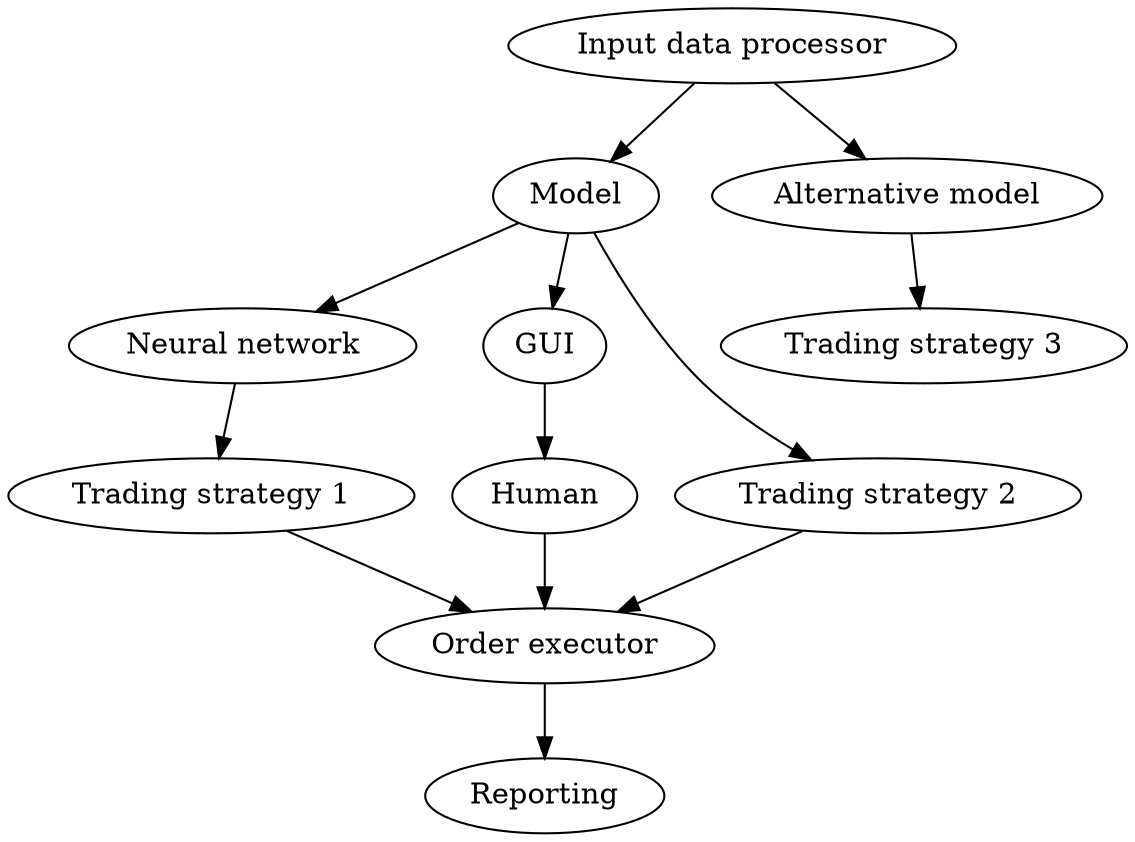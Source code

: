 digraph multi_agent_example2 {

	"Input data processor" -> "Model"
	"Model" -> "Neural network"
	"Neural network" -> "Trading strategy 1"
	"Trading strategy 1" -> "Order executor"

	"Model" -> "GUI"
	"GUI" -> "Human"
	"Human" -> "Order executor"

	"Model" -> "Trading strategy 2"
	"Trading strategy 2" -> "Order executor"

	"Order executor" -> "Reporting"

	"Input data processor" -> "Alternative model"
	"Alternative model" -> "Trading strategy 3"
}
